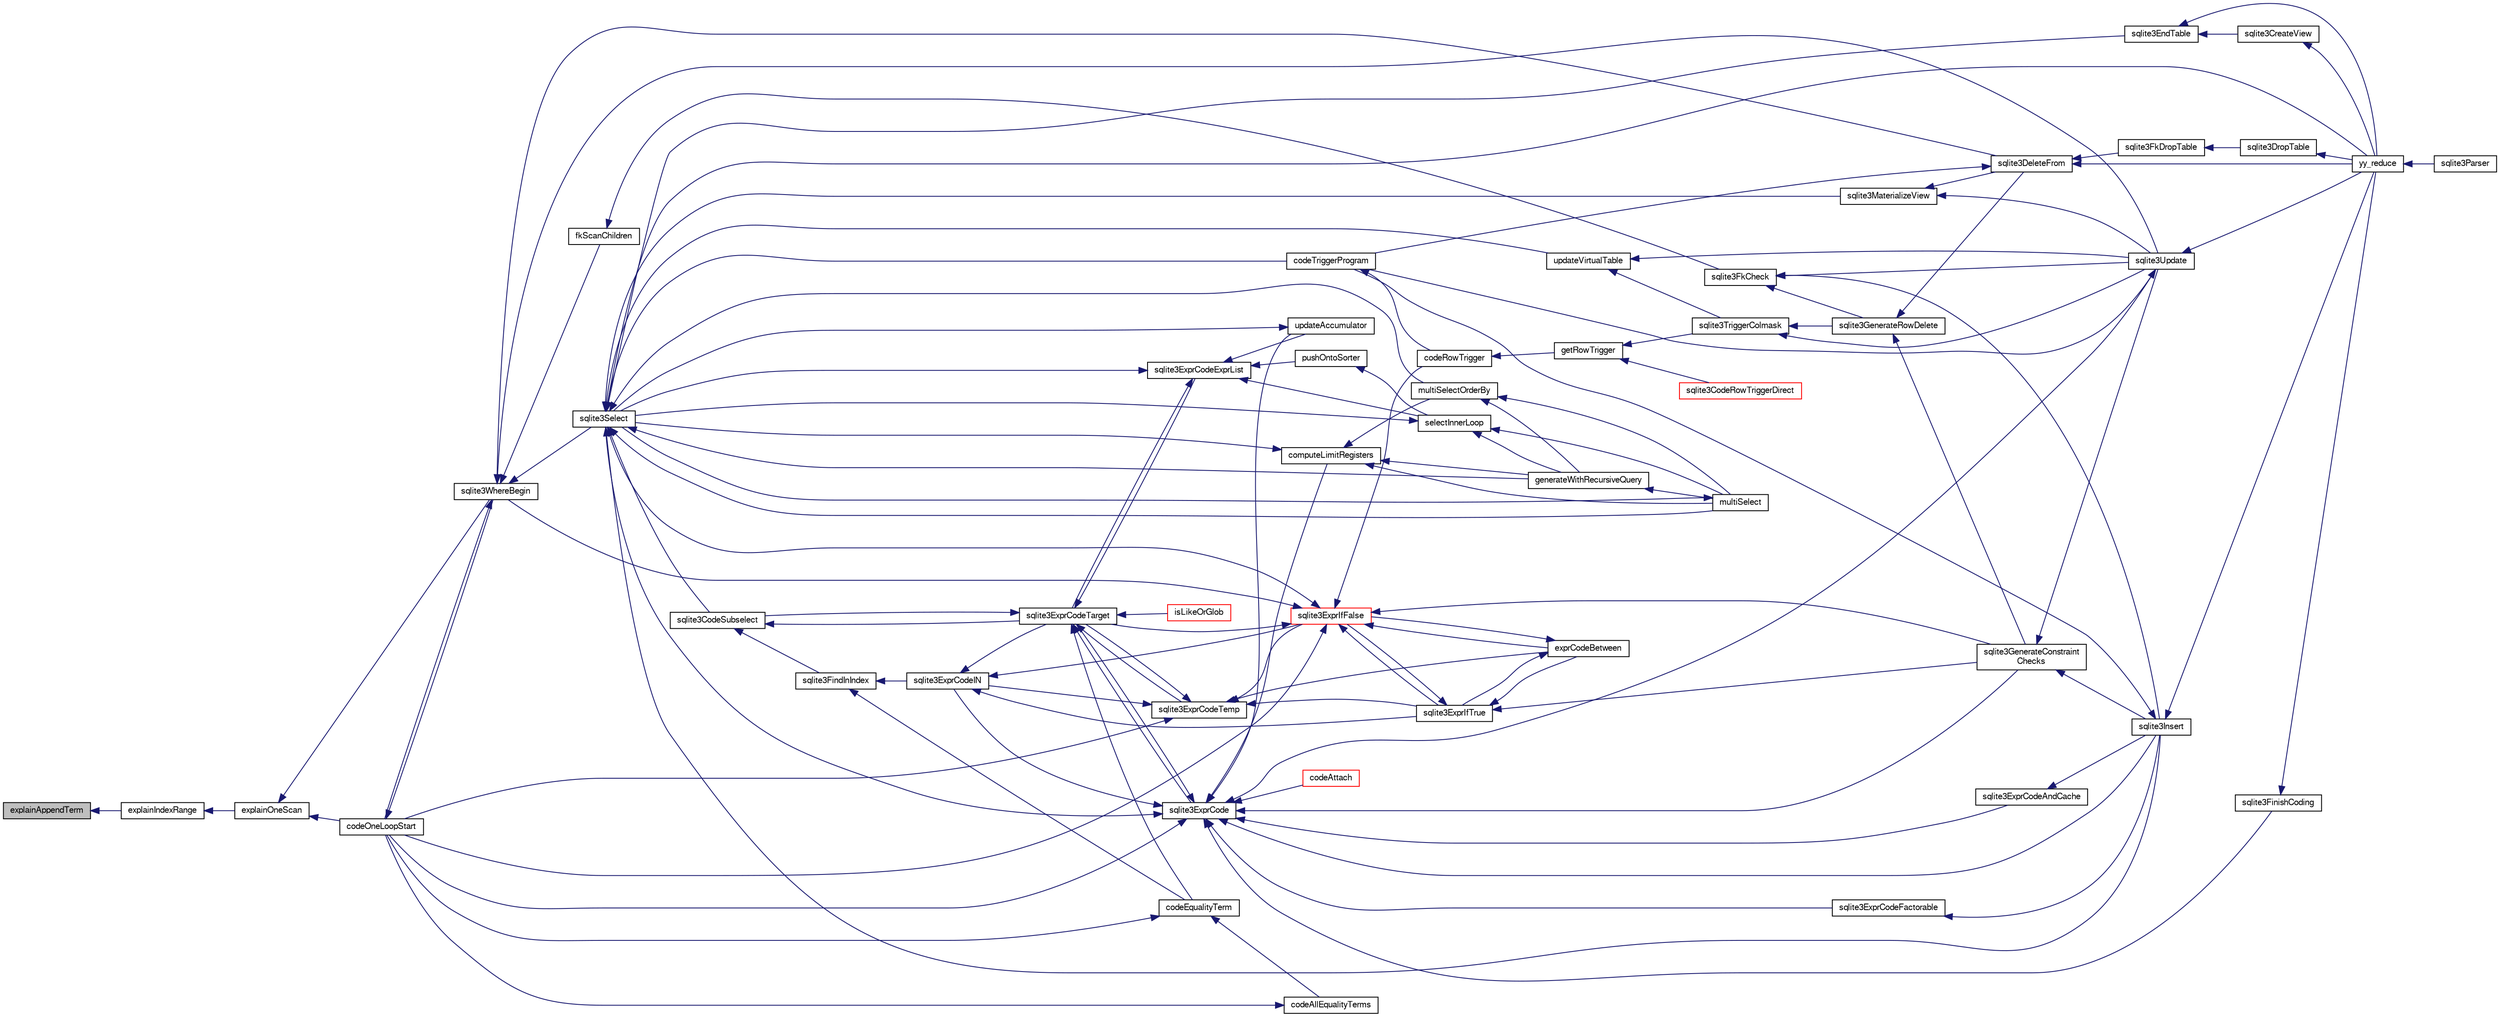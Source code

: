 digraph "explainAppendTerm"
{
  edge [fontname="FreeSans",fontsize="10",labelfontname="FreeSans",labelfontsize="10"];
  node [fontname="FreeSans",fontsize="10",shape=record];
  rankdir="LR";
  Node98406 [label="explainAppendTerm",height=0.2,width=0.4,color="black", fillcolor="grey75", style="filled", fontcolor="black"];
  Node98406 -> Node98407 [dir="back",color="midnightblue",fontsize="10",style="solid",fontname="FreeSans"];
  Node98407 [label="explainIndexRange",height=0.2,width=0.4,color="black", fillcolor="white", style="filled",URL="$sqlite3_8c.html#a19d410b10b9746279e834fd8cddda2cb"];
  Node98407 -> Node98408 [dir="back",color="midnightblue",fontsize="10",style="solid",fontname="FreeSans"];
  Node98408 [label="explainOneScan",height=0.2,width=0.4,color="black", fillcolor="white", style="filled",URL="$sqlite3_8c.html#ae5281c97cc6f8cd02effffe937725524"];
  Node98408 -> Node98409 [dir="back",color="midnightblue",fontsize="10",style="solid",fontname="FreeSans"];
  Node98409 [label="codeOneLoopStart",height=0.2,width=0.4,color="black", fillcolor="white", style="filled",URL="$sqlite3_8c.html#aa868875120b151c169cc79139ed6e008"];
  Node98409 -> Node98410 [dir="back",color="midnightblue",fontsize="10",style="solid",fontname="FreeSans"];
  Node98410 [label="sqlite3WhereBegin",height=0.2,width=0.4,color="black", fillcolor="white", style="filled",URL="$sqlite3_8c.html#acad049f5c9a96a8118cffd5e5ce89f7c"];
  Node98410 -> Node98411 [dir="back",color="midnightblue",fontsize="10",style="solid",fontname="FreeSans"];
  Node98411 [label="sqlite3DeleteFrom",height=0.2,width=0.4,color="black", fillcolor="white", style="filled",URL="$sqlite3_8c.html#ab9b4b45349188b49eabb23f94608a091"];
  Node98411 -> Node98412 [dir="back",color="midnightblue",fontsize="10",style="solid",fontname="FreeSans"];
  Node98412 [label="sqlite3FkDropTable",height=0.2,width=0.4,color="black", fillcolor="white", style="filled",URL="$sqlite3_8c.html#a1218c6fc74e89152ceaa4760e82f5ef9"];
  Node98412 -> Node98413 [dir="back",color="midnightblue",fontsize="10",style="solid",fontname="FreeSans"];
  Node98413 [label="sqlite3DropTable",height=0.2,width=0.4,color="black", fillcolor="white", style="filled",URL="$sqlite3_8c.html#a5534f77364b5568783c0e50db3c9defb"];
  Node98413 -> Node98414 [dir="back",color="midnightblue",fontsize="10",style="solid",fontname="FreeSans"];
  Node98414 [label="yy_reduce",height=0.2,width=0.4,color="black", fillcolor="white", style="filled",URL="$sqlite3_8c.html#a7c419a9b25711c666a9a2449ef377f14"];
  Node98414 -> Node98415 [dir="back",color="midnightblue",fontsize="10",style="solid",fontname="FreeSans"];
  Node98415 [label="sqlite3Parser",height=0.2,width=0.4,color="black", fillcolor="white", style="filled",URL="$sqlite3_8c.html#a0327d71a5fabe0b6a343d78a2602e72a"];
  Node98411 -> Node98416 [dir="back",color="midnightblue",fontsize="10",style="solid",fontname="FreeSans"];
  Node98416 [label="codeTriggerProgram",height=0.2,width=0.4,color="black", fillcolor="white", style="filled",URL="$sqlite3_8c.html#a120801f59d9281d201d2ff4b2606836e"];
  Node98416 -> Node98417 [dir="back",color="midnightblue",fontsize="10",style="solid",fontname="FreeSans"];
  Node98417 [label="codeRowTrigger",height=0.2,width=0.4,color="black", fillcolor="white", style="filled",URL="$sqlite3_8c.html#a463cea5aaaf388b560b206570a0022fc"];
  Node98417 -> Node98418 [dir="back",color="midnightblue",fontsize="10",style="solid",fontname="FreeSans"];
  Node98418 [label="getRowTrigger",height=0.2,width=0.4,color="black", fillcolor="white", style="filled",URL="$sqlite3_8c.html#a69626ef20b540d1a2b19cf56f3f45689"];
  Node98418 -> Node98419 [dir="back",color="midnightblue",fontsize="10",style="solid",fontname="FreeSans"];
  Node98419 [label="sqlite3CodeRowTriggerDirect",height=0.2,width=0.4,color="red", fillcolor="white", style="filled",URL="$sqlite3_8c.html#ad92829f9001bcf89a0299dad5a48acd4"];
  Node98418 -> Node98426 [dir="back",color="midnightblue",fontsize="10",style="solid",fontname="FreeSans"];
  Node98426 [label="sqlite3TriggerColmask",height=0.2,width=0.4,color="black", fillcolor="white", style="filled",URL="$sqlite3_8c.html#acace8e99e37ae5e84ea03c65e820c540"];
  Node98426 -> Node98421 [dir="back",color="midnightblue",fontsize="10",style="solid",fontname="FreeSans"];
  Node98421 [label="sqlite3GenerateRowDelete",height=0.2,width=0.4,color="black", fillcolor="white", style="filled",URL="$sqlite3_8c.html#a2c76cbf3027fc18fdbb8cb4cd96b77d9"];
  Node98421 -> Node98411 [dir="back",color="midnightblue",fontsize="10",style="solid",fontname="FreeSans"];
  Node98421 -> Node98422 [dir="back",color="midnightblue",fontsize="10",style="solid",fontname="FreeSans"];
  Node98422 [label="sqlite3GenerateConstraint\lChecks",height=0.2,width=0.4,color="black", fillcolor="white", style="filled",URL="$sqlite3_8c.html#aef639c1e6a0c0a67ca6e7690ad931bd2"];
  Node98422 -> Node98423 [dir="back",color="midnightblue",fontsize="10",style="solid",fontname="FreeSans"];
  Node98423 [label="sqlite3Insert",height=0.2,width=0.4,color="black", fillcolor="white", style="filled",URL="$sqlite3_8c.html#a5b17c9c2000bae6bdff8e6be48d7dc2b"];
  Node98423 -> Node98416 [dir="back",color="midnightblue",fontsize="10",style="solid",fontname="FreeSans"];
  Node98423 -> Node98414 [dir="back",color="midnightblue",fontsize="10",style="solid",fontname="FreeSans"];
  Node98422 -> Node98424 [dir="back",color="midnightblue",fontsize="10",style="solid",fontname="FreeSans"];
  Node98424 [label="sqlite3Update",height=0.2,width=0.4,color="black", fillcolor="white", style="filled",URL="$sqlite3_8c.html#ac5aa67c46e8cc8174566fabe6809fafa"];
  Node98424 -> Node98416 [dir="back",color="midnightblue",fontsize="10",style="solid",fontname="FreeSans"];
  Node98424 -> Node98414 [dir="back",color="midnightblue",fontsize="10",style="solid",fontname="FreeSans"];
  Node98426 -> Node98424 [dir="back",color="midnightblue",fontsize="10",style="solid",fontname="FreeSans"];
  Node98411 -> Node98414 [dir="back",color="midnightblue",fontsize="10",style="solid",fontname="FreeSans"];
  Node98410 -> Node98427 [dir="back",color="midnightblue",fontsize="10",style="solid",fontname="FreeSans"];
  Node98427 [label="fkScanChildren",height=0.2,width=0.4,color="black", fillcolor="white", style="filled",URL="$sqlite3_8c.html#a67c9dcb484336b3155e7a82a037d4691"];
  Node98427 -> Node98428 [dir="back",color="midnightblue",fontsize="10",style="solid",fontname="FreeSans"];
  Node98428 [label="sqlite3FkCheck",height=0.2,width=0.4,color="black", fillcolor="white", style="filled",URL="$sqlite3_8c.html#aa38fb76c7d6f48f19772877a41703b92"];
  Node98428 -> Node98421 [dir="back",color="midnightblue",fontsize="10",style="solid",fontname="FreeSans"];
  Node98428 -> Node98423 [dir="back",color="midnightblue",fontsize="10",style="solid",fontname="FreeSans"];
  Node98428 -> Node98424 [dir="back",color="midnightblue",fontsize="10",style="solid",fontname="FreeSans"];
  Node98410 -> Node98429 [dir="back",color="midnightblue",fontsize="10",style="solid",fontname="FreeSans"];
  Node98429 [label="sqlite3Select",height=0.2,width=0.4,color="black", fillcolor="white", style="filled",URL="$sqlite3_8c.html#a2465ee8c956209ba4b272477b7c21a45"];
  Node98429 -> Node98430 [dir="back",color="midnightblue",fontsize="10",style="solid",fontname="FreeSans"];
  Node98430 [label="sqlite3CodeSubselect",height=0.2,width=0.4,color="black", fillcolor="white", style="filled",URL="$sqlite3_8c.html#aa69b46d2204a1d1b110107a1be12ee0c"];
  Node98430 -> Node98431 [dir="back",color="midnightblue",fontsize="10",style="solid",fontname="FreeSans"];
  Node98431 [label="sqlite3FindInIndex",height=0.2,width=0.4,color="black", fillcolor="white", style="filled",URL="$sqlite3_8c.html#af7d8c56ab0231f44bb5f87b3fafeffb2"];
  Node98431 -> Node98432 [dir="back",color="midnightblue",fontsize="10",style="solid",fontname="FreeSans"];
  Node98432 [label="sqlite3ExprCodeIN",height=0.2,width=0.4,color="black", fillcolor="white", style="filled",URL="$sqlite3_8c.html#ad9cf4f5b5ffb90c24a4a0900c8626193"];
  Node98432 -> Node98433 [dir="back",color="midnightblue",fontsize="10",style="solid",fontname="FreeSans"];
  Node98433 [label="sqlite3ExprCodeTarget",height=0.2,width=0.4,color="black", fillcolor="white", style="filled",URL="$sqlite3_8c.html#a4f308397a0a3ed299ed31aaa1ae2a293"];
  Node98433 -> Node98430 [dir="back",color="midnightblue",fontsize="10",style="solid",fontname="FreeSans"];
  Node98433 -> Node98434 [dir="back",color="midnightblue",fontsize="10",style="solid",fontname="FreeSans"];
  Node98434 [label="sqlite3ExprCodeTemp",height=0.2,width=0.4,color="black", fillcolor="white", style="filled",URL="$sqlite3_8c.html#a3bc5c1ccb3c5851847e2aeb4a84ae1fc"];
  Node98434 -> Node98432 [dir="back",color="midnightblue",fontsize="10",style="solid",fontname="FreeSans"];
  Node98434 -> Node98433 [dir="back",color="midnightblue",fontsize="10",style="solid",fontname="FreeSans"];
  Node98434 -> Node98435 [dir="back",color="midnightblue",fontsize="10",style="solid",fontname="FreeSans"];
  Node98435 [label="exprCodeBetween",height=0.2,width=0.4,color="black", fillcolor="white", style="filled",URL="$sqlite3_8c.html#abd053493214542bca8f406f42145d173"];
  Node98435 -> Node98436 [dir="back",color="midnightblue",fontsize="10",style="solid",fontname="FreeSans"];
  Node98436 [label="sqlite3ExprIfTrue",height=0.2,width=0.4,color="black", fillcolor="white", style="filled",URL="$sqlite3_8c.html#ad93a55237c23e1b743ab1f59df1a1444"];
  Node98436 -> Node98435 [dir="back",color="midnightblue",fontsize="10",style="solid",fontname="FreeSans"];
  Node98436 -> Node98437 [dir="back",color="midnightblue",fontsize="10",style="solid",fontname="FreeSans"];
  Node98437 [label="sqlite3ExprIfFalse",height=0.2,width=0.4,color="red", fillcolor="white", style="filled",URL="$sqlite3_8c.html#af97ecccb5d56e321e118414b08f65b71"];
  Node98437 -> Node98433 [dir="back",color="midnightblue",fontsize="10",style="solid",fontname="FreeSans"];
  Node98437 -> Node98435 [dir="back",color="midnightblue",fontsize="10",style="solid",fontname="FreeSans"];
  Node98437 -> Node98436 [dir="back",color="midnightblue",fontsize="10",style="solid",fontname="FreeSans"];
  Node98437 -> Node98422 [dir="back",color="midnightblue",fontsize="10",style="solid",fontname="FreeSans"];
  Node98437 -> Node98429 [dir="back",color="midnightblue",fontsize="10",style="solid",fontname="FreeSans"];
  Node98437 -> Node98417 [dir="back",color="midnightblue",fontsize="10",style="solid",fontname="FreeSans"];
  Node98437 -> Node98409 [dir="back",color="midnightblue",fontsize="10",style="solid",fontname="FreeSans"];
  Node98437 -> Node98410 [dir="back",color="midnightblue",fontsize="10",style="solid",fontname="FreeSans"];
  Node98436 -> Node98422 [dir="back",color="midnightblue",fontsize="10",style="solid",fontname="FreeSans"];
  Node98435 -> Node98437 [dir="back",color="midnightblue",fontsize="10",style="solid",fontname="FreeSans"];
  Node98434 -> Node98436 [dir="back",color="midnightblue",fontsize="10",style="solid",fontname="FreeSans"];
  Node98434 -> Node98437 [dir="back",color="midnightblue",fontsize="10",style="solid",fontname="FreeSans"];
  Node98434 -> Node98409 [dir="back",color="midnightblue",fontsize="10",style="solid",fontname="FreeSans"];
  Node98433 -> Node98451 [dir="back",color="midnightblue",fontsize="10",style="solid",fontname="FreeSans"];
  Node98451 [label="sqlite3ExprCode",height=0.2,width=0.4,color="black", fillcolor="white", style="filled",URL="$sqlite3_8c.html#a75f270fb0b111b86924cca4ea507b417"];
  Node98451 -> Node98432 [dir="back",color="midnightblue",fontsize="10",style="solid",fontname="FreeSans"];
  Node98451 -> Node98433 [dir="back",color="midnightblue",fontsize="10",style="solid",fontname="FreeSans"];
  Node98451 -> Node98452 [dir="back",color="midnightblue",fontsize="10",style="solid",fontname="FreeSans"];
  Node98452 [label="sqlite3ExprCodeFactorable",height=0.2,width=0.4,color="black", fillcolor="white", style="filled",URL="$sqlite3_8c.html#a843f7fd58eec5a683c1fd8435fcd1e84"];
  Node98452 -> Node98423 [dir="back",color="midnightblue",fontsize="10",style="solid",fontname="FreeSans"];
  Node98451 -> Node98453 [dir="back",color="midnightblue",fontsize="10",style="solid",fontname="FreeSans"];
  Node98453 [label="sqlite3ExprCodeAndCache",height=0.2,width=0.4,color="black", fillcolor="white", style="filled",URL="$sqlite3_8c.html#ae3e46527d9b7fc9cb9236d21a5e6b1d8"];
  Node98453 -> Node98423 [dir="back",color="midnightblue",fontsize="10",style="solid",fontname="FreeSans"];
  Node98451 -> Node98454 [dir="back",color="midnightblue",fontsize="10",style="solid",fontname="FreeSans"];
  Node98454 [label="codeAttach",height=0.2,width=0.4,color="red", fillcolor="white", style="filled",URL="$sqlite3_8c.html#ade4e9e30d828a19c191fdcb098676d5b"];
  Node98451 -> Node98457 [dir="back",color="midnightblue",fontsize="10",style="solid",fontname="FreeSans"];
  Node98457 [label="sqlite3FinishCoding",height=0.2,width=0.4,color="black", fillcolor="white", style="filled",URL="$sqlite3_8c.html#a651bc5b446c276c092705856d995b278"];
  Node98457 -> Node98414 [dir="back",color="midnightblue",fontsize="10",style="solid",fontname="FreeSans"];
  Node98451 -> Node98423 [dir="back",color="midnightblue",fontsize="10",style="solid",fontname="FreeSans"];
  Node98451 -> Node98422 [dir="back",color="midnightblue",fontsize="10",style="solid",fontname="FreeSans"];
  Node98451 -> Node98458 [dir="back",color="midnightblue",fontsize="10",style="solid",fontname="FreeSans"];
  Node98458 [label="computeLimitRegisters",height=0.2,width=0.4,color="black", fillcolor="white", style="filled",URL="$sqlite3_8c.html#ae9d37055e4905929b6f6cda5461e2f37"];
  Node98458 -> Node98459 [dir="back",color="midnightblue",fontsize="10",style="solid",fontname="FreeSans"];
  Node98459 [label="generateWithRecursiveQuery",height=0.2,width=0.4,color="black", fillcolor="white", style="filled",URL="$sqlite3_8c.html#ade2c3663fa9c3b9676507984b9483942"];
  Node98459 -> Node98460 [dir="back",color="midnightblue",fontsize="10",style="solid",fontname="FreeSans"];
  Node98460 [label="multiSelect",height=0.2,width=0.4,color="black", fillcolor="white", style="filled",URL="$sqlite3_8c.html#a6456c61f3d9b2389738753cedfa24fa7"];
  Node98460 -> Node98429 [dir="back",color="midnightblue",fontsize="10",style="solid",fontname="FreeSans"];
  Node98458 -> Node98460 [dir="back",color="midnightblue",fontsize="10",style="solid",fontname="FreeSans"];
  Node98458 -> Node98461 [dir="back",color="midnightblue",fontsize="10",style="solid",fontname="FreeSans"];
  Node98461 [label="multiSelectOrderBy",height=0.2,width=0.4,color="black", fillcolor="white", style="filled",URL="$sqlite3_8c.html#afcdb8488c6f4dfdadaf9f04bca35b808"];
  Node98461 -> Node98459 [dir="back",color="midnightblue",fontsize="10",style="solid",fontname="FreeSans"];
  Node98461 -> Node98460 [dir="back",color="midnightblue",fontsize="10",style="solid",fontname="FreeSans"];
  Node98458 -> Node98429 [dir="back",color="midnightblue",fontsize="10",style="solid",fontname="FreeSans"];
  Node98451 -> Node98462 [dir="back",color="midnightblue",fontsize="10",style="solid",fontname="FreeSans"];
  Node98462 [label="updateAccumulator",height=0.2,width=0.4,color="black", fillcolor="white", style="filled",URL="$sqlite3_8c.html#a1681660dd3ecd50c8727d6e56a537bd9"];
  Node98462 -> Node98429 [dir="back",color="midnightblue",fontsize="10",style="solid",fontname="FreeSans"];
  Node98451 -> Node98429 [dir="back",color="midnightblue",fontsize="10",style="solid",fontname="FreeSans"];
  Node98451 -> Node98424 [dir="back",color="midnightblue",fontsize="10",style="solid",fontname="FreeSans"];
  Node98451 -> Node98409 [dir="back",color="midnightblue",fontsize="10",style="solid",fontname="FreeSans"];
  Node98433 -> Node98463 [dir="back",color="midnightblue",fontsize="10",style="solid",fontname="FreeSans"];
  Node98463 [label="sqlite3ExprCodeExprList",height=0.2,width=0.4,color="black", fillcolor="white", style="filled",URL="$sqlite3_8c.html#a05b2b3dc3de7565de24eb3a2ff4e9566"];
  Node98463 -> Node98433 [dir="back",color="midnightblue",fontsize="10",style="solid",fontname="FreeSans"];
  Node98463 -> Node98464 [dir="back",color="midnightblue",fontsize="10",style="solid",fontname="FreeSans"];
  Node98464 [label="pushOntoSorter",height=0.2,width=0.4,color="black", fillcolor="white", style="filled",URL="$sqlite3_8c.html#a4555397beb584a386e7739cf022a6651"];
  Node98464 -> Node98465 [dir="back",color="midnightblue",fontsize="10",style="solid",fontname="FreeSans"];
  Node98465 [label="selectInnerLoop",height=0.2,width=0.4,color="black", fillcolor="white", style="filled",URL="$sqlite3_8c.html#ababe0933661ebe67eb0e6074bb1fd411"];
  Node98465 -> Node98459 [dir="back",color="midnightblue",fontsize="10",style="solid",fontname="FreeSans"];
  Node98465 -> Node98460 [dir="back",color="midnightblue",fontsize="10",style="solid",fontname="FreeSans"];
  Node98465 -> Node98429 [dir="back",color="midnightblue",fontsize="10",style="solid",fontname="FreeSans"];
  Node98463 -> Node98465 [dir="back",color="midnightblue",fontsize="10",style="solid",fontname="FreeSans"];
  Node98463 -> Node98462 [dir="back",color="midnightblue",fontsize="10",style="solid",fontname="FreeSans"];
  Node98463 -> Node98429 [dir="back",color="midnightblue",fontsize="10",style="solid",fontname="FreeSans"];
  Node98433 -> Node98466 [dir="back",color="midnightblue",fontsize="10",style="solid",fontname="FreeSans"];
  Node98466 [label="isLikeOrGlob",height=0.2,width=0.4,color="red", fillcolor="white", style="filled",URL="$sqlite3_8c.html#a6c38e495198bf8976f68d1a6ebd74a50"];
  Node98433 -> Node98475 [dir="back",color="midnightblue",fontsize="10",style="solid",fontname="FreeSans"];
  Node98475 [label="codeEqualityTerm",height=0.2,width=0.4,color="black", fillcolor="white", style="filled",URL="$sqlite3_8c.html#ad88a57073f031452c9843e97f15acc47"];
  Node98475 -> Node98476 [dir="back",color="midnightblue",fontsize="10",style="solid",fontname="FreeSans"];
  Node98476 [label="codeAllEqualityTerms",height=0.2,width=0.4,color="black", fillcolor="white", style="filled",URL="$sqlite3_8c.html#a3095598b812500a4efe41bf17cd49381"];
  Node98476 -> Node98409 [dir="back",color="midnightblue",fontsize="10",style="solid",fontname="FreeSans"];
  Node98475 -> Node98409 [dir="back",color="midnightblue",fontsize="10",style="solid",fontname="FreeSans"];
  Node98432 -> Node98436 [dir="back",color="midnightblue",fontsize="10",style="solid",fontname="FreeSans"];
  Node98432 -> Node98437 [dir="back",color="midnightblue",fontsize="10",style="solid",fontname="FreeSans"];
  Node98431 -> Node98475 [dir="back",color="midnightblue",fontsize="10",style="solid",fontname="FreeSans"];
  Node98430 -> Node98433 [dir="back",color="midnightblue",fontsize="10",style="solid",fontname="FreeSans"];
  Node98429 -> Node98443 [dir="back",color="midnightblue",fontsize="10",style="solid",fontname="FreeSans"];
  Node98443 [label="sqlite3EndTable",height=0.2,width=0.4,color="black", fillcolor="white", style="filled",URL="$sqlite3_8c.html#a7b5f2c66c0f0b6f819d970ca389768b0"];
  Node98443 -> Node98444 [dir="back",color="midnightblue",fontsize="10",style="solid",fontname="FreeSans"];
  Node98444 [label="sqlite3CreateView",height=0.2,width=0.4,color="black", fillcolor="white", style="filled",URL="$sqlite3_8c.html#a9d85cb00ff71dee5cd9a019503a6982e"];
  Node98444 -> Node98414 [dir="back",color="midnightblue",fontsize="10",style="solid",fontname="FreeSans"];
  Node98443 -> Node98414 [dir="back",color="midnightblue",fontsize="10",style="solid",fontname="FreeSans"];
  Node98429 -> Node98477 [dir="back",color="midnightblue",fontsize="10",style="solid",fontname="FreeSans"];
  Node98477 [label="sqlite3MaterializeView",height=0.2,width=0.4,color="black", fillcolor="white", style="filled",URL="$sqlite3_8c.html#a4557984b0b75f998fb0c3f231c9b1def"];
  Node98477 -> Node98411 [dir="back",color="midnightblue",fontsize="10",style="solid",fontname="FreeSans"];
  Node98477 -> Node98424 [dir="back",color="midnightblue",fontsize="10",style="solid",fontname="FreeSans"];
  Node98429 -> Node98423 [dir="back",color="midnightblue",fontsize="10",style="solid",fontname="FreeSans"];
  Node98429 -> Node98459 [dir="back",color="midnightblue",fontsize="10",style="solid",fontname="FreeSans"];
  Node98429 -> Node98460 [dir="back",color="midnightblue",fontsize="10",style="solid",fontname="FreeSans"];
  Node98429 -> Node98461 [dir="back",color="midnightblue",fontsize="10",style="solid",fontname="FreeSans"];
  Node98429 -> Node98416 [dir="back",color="midnightblue",fontsize="10",style="solid",fontname="FreeSans"];
  Node98429 -> Node98478 [dir="back",color="midnightblue",fontsize="10",style="solid",fontname="FreeSans"];
  Node98478 [label="updateVirtualTable",height=0.2,width=0.4,color="black", fillcolor="white", style="filled",URL="$sqlite3_8c.html#a740220531db9293c39a2cdd7da3f74e1"];
  Node98478 -> Node98426 [dir="back",color="midnightblue",fontsize="10",style="solid",fontname="FreeSans"];
  Node98478 -> Node98424 [dir="back",color="midnightblue",fontsize="10",style="solid",fontname="FreeSans"];
  Node98429 -> Node98414 [dir="back",color="midnightblue",fontsize="10",style="solid",fontname="FreeSans"];
  Node98410 -> Node98424 [dir="back",color="midnightblue",fontsize="10",style="solid",fontname="FreeSans"];
  Node98410 -> Node98409 [dir="back",color="midnightblue",fontsize="10",style="solid",fontname="FreeSans"];
  Node98408 -> Node98410 [dir="back",color="midnightblue",fontsize="10",style="solid",fontname="FreeSans"];
}
